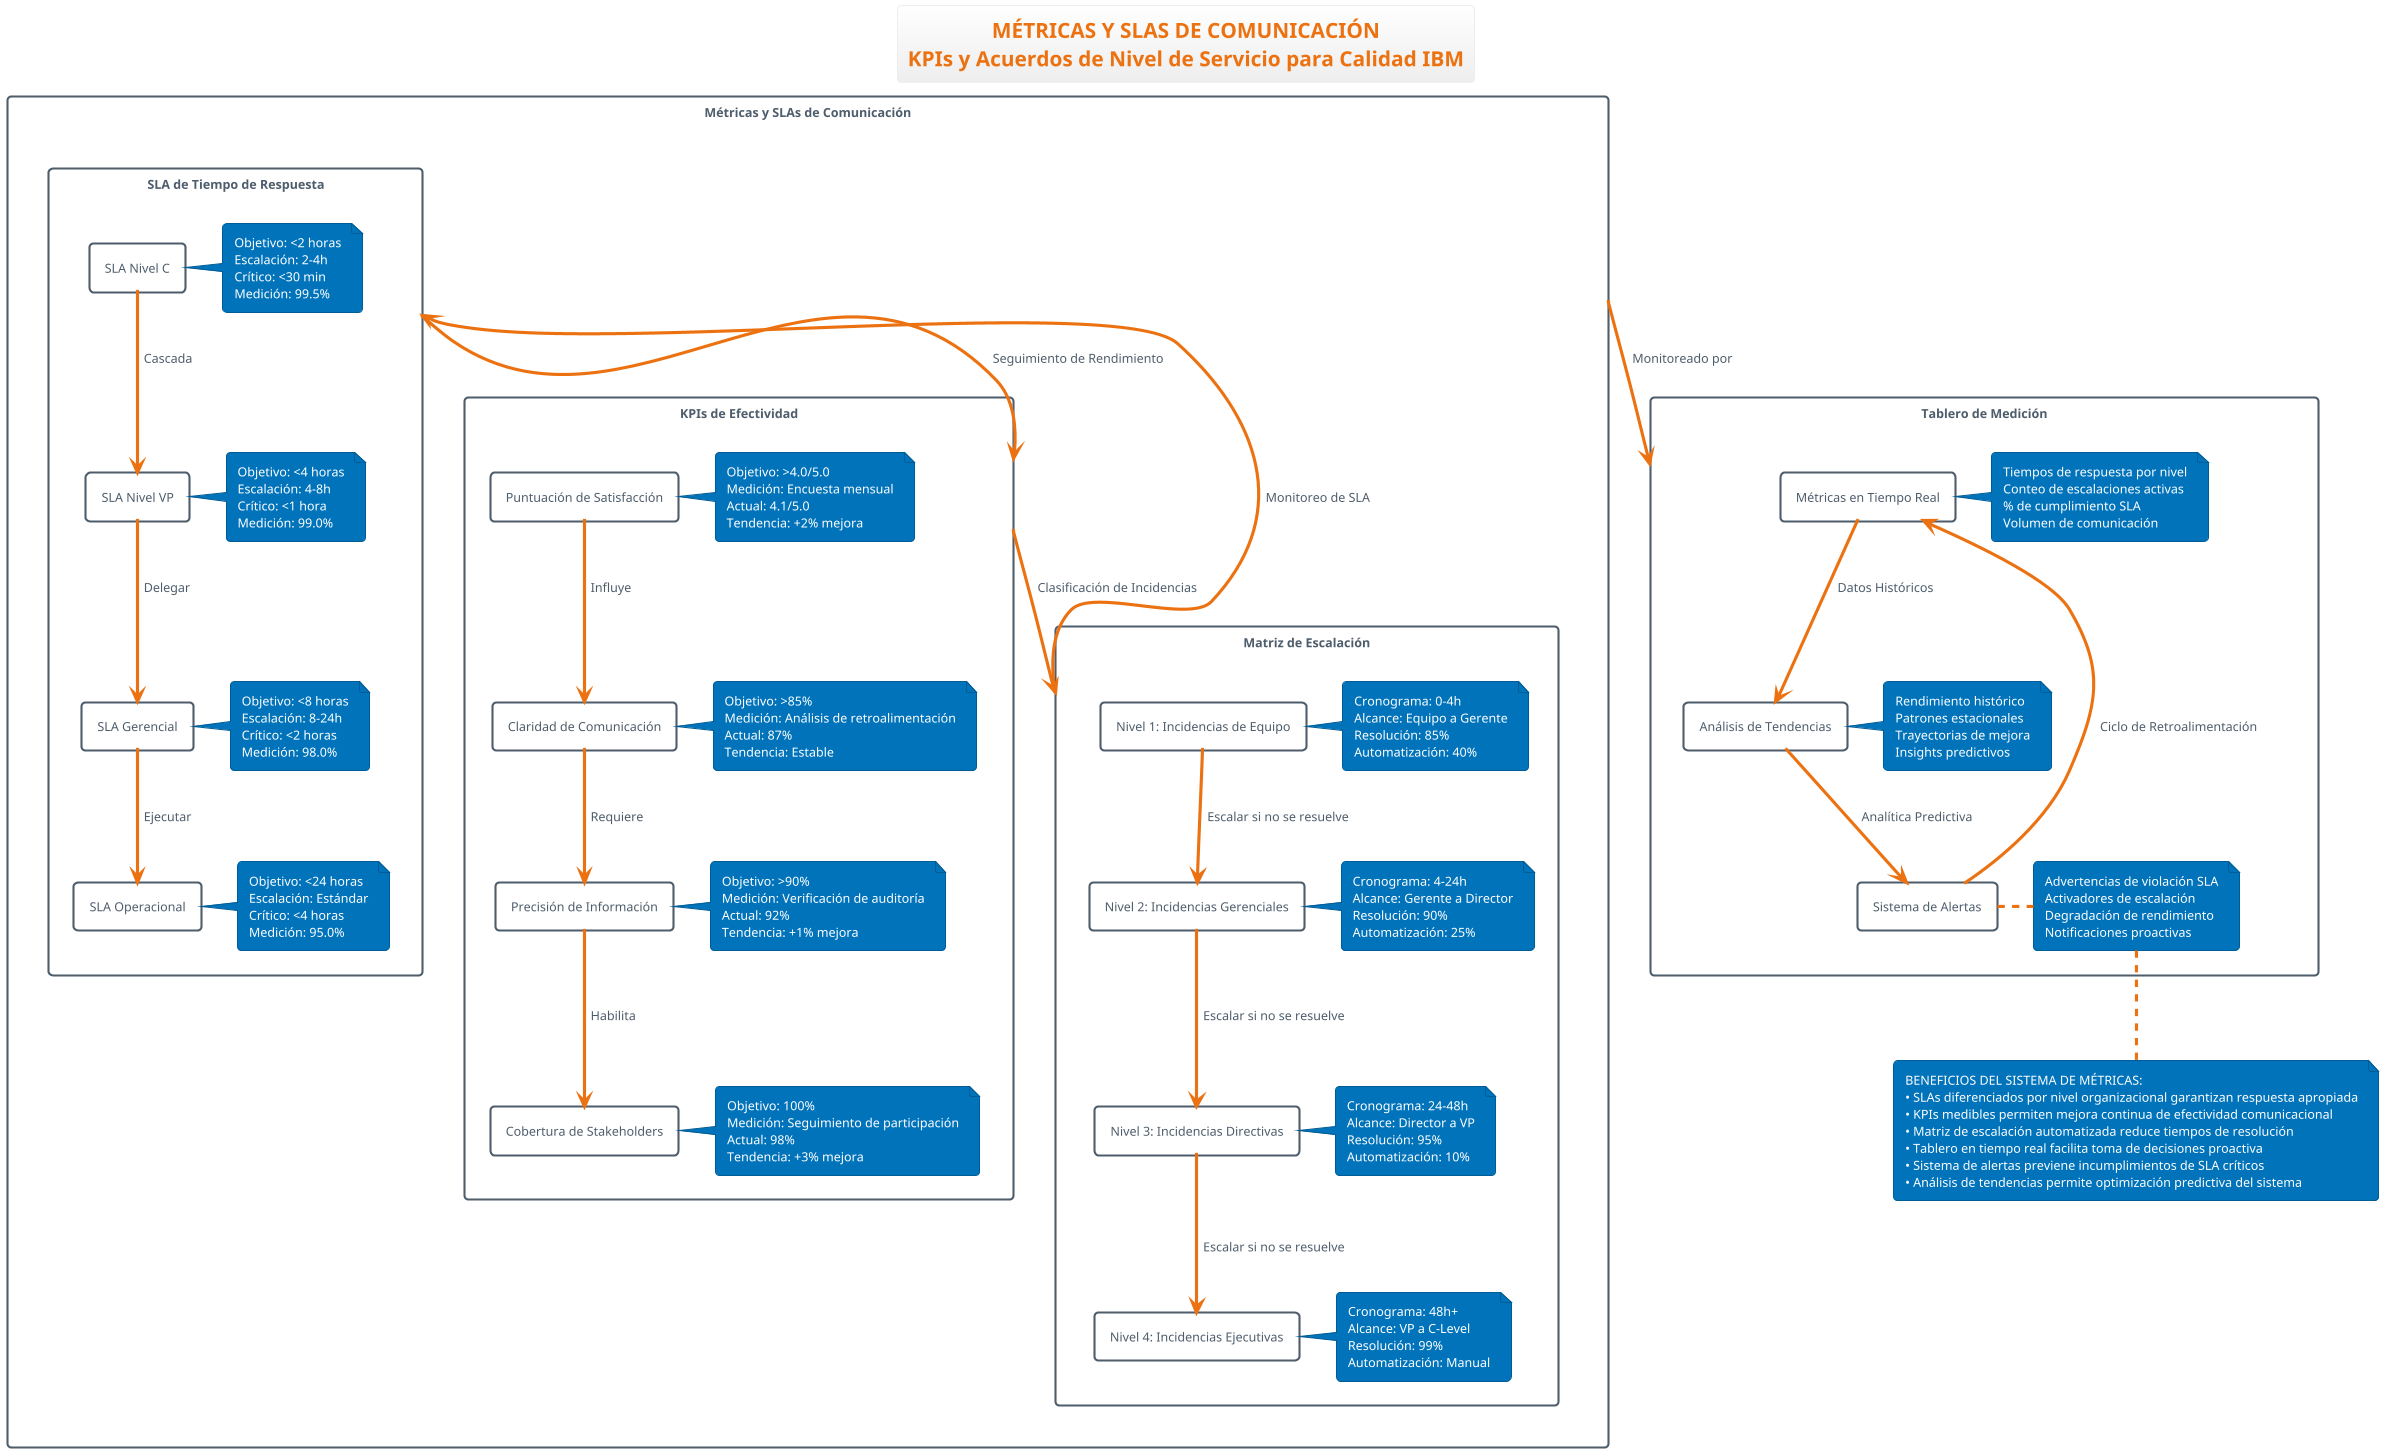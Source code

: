 @startuml communication-metrics-slas-simple
!theme aws-orange
top to bottom direction

title MÉTRICAS Y SLAS DE COMUNICACIÓN\nKPIs y Acuerdos de Nivel de Servicio para Calidad IBM

rectangle "Métricas y SLAs de Comunicación" as metrics {
    
    rectangle "SLA de Tiempo de Respuesta" as sla {
        rectangle "SLA Nivel C" as c_sla
        note right of c_sla : Objetivo: <2 horas\nEscalación: 2-4h\nCrítico: <30 min\nMedición: 99.5%
        
        rectangle "SLA Nivel VP" as vp_sla  
        note right of vp_sla : Objetivo: <4 horas\nEscalación: 4-8h\nCrítico: <1 hora\nMedición: 99.0%
        
        rectangle "SLA Gerencial" as mg_sla
        note right of mg_sla : Objetivo: <8 horas\nEscalación: 8-24h\nCrítico: <2 horas\nMedición: 98.0%
        
        rectangle "SLA Operacional" as op_sla
        note right of op_sla : Objetivo: <24 horas\nEscalación: Estándar\nCrítico: <4 horas\nMedición: 95.0%
        
        c_sla --> vp_sla : Cascada
        vp_sla --> mg_sla : Delegar
        mg_sla --> op_sla : Ejecutar
    }
    
    rectangle "KPIs de Efectividad" as kpis {
        rectangle "Puntuación de Satisfacción" as satisfaction
        note right of satisfaction : Objetivo: >4.0/5.0\nMedición: Encuesta mensual\nActual: 4.1/5.0\nTendencia: +2% mejora
        
        rectangle "Claridad de Comunicación" as clarity
        note right of clarity : Objetivo: >85%\nMedición: Análisis de retroalimentación\nActual: 87%\nTendencia: Estable
        
        rectangle "Precisión de Información" as accuracy
        note right of accuracy : Objetivo: >90%\nMedición: Verificación de auditoría\nActual: 92%\nTendencia: +1% mejora
        
        rectangle "Cobertura de Stakeholders" as coverage
        note right of coverage : Objetivo: 100%\nMedición: Seguimiento de participación\nActual: 98%\nTendencia: +3% mejora
        
        satisfaction --> clarity : Influye
        clarity --> accuracy : Requiere
        accuracy --> coverage : Habilita
    }
    
    rectangle "Matriz de Escalación" as matrix {
        rectangle "Nivel 1: Incidencias de Equipo" as level1
        note right of level1 : Cronograma: 0-4h\nAlcance: Equipo a Gerente\nResolución: 85%\nAutomatización: 40%
        
        rectangle "Nivel 2: Incidencias Gerenciales" as level2
        note right of level2 : Cronograma: 4-24h\nAlcance: Gerente a Director\nResolución: 90%\nAutomatización: 25%
        
        rectangle "Nivel 3: Incidencias Directivas" as level3
        note right of level3 : Cronograma: 24-48h\nAlcance: Director a VP\nResolución: 95%\nAutomatización: 10%
        
        rectangle "Nivel 4: Incidencias Ejecutivas" as level4
        note right of level4 : Cronograma: 48h+\nAlcance: VP a C-Level\nResolución: 99%\nAutomatización: Manual
        
        level1 --> level2 : Escalar si no se resuelve
        level2 --> level3 : Escalar si no se resuelve
        level3 --> level4 : Escalar si no se resuelve
    }
    
    sla --> kpis : Seguimiento de Rendimiento
    kpis --> matrix : Clasificación de Incidencias
    matrix --> sla : Monitoreo de SLA
}

rectangle "Tablero de Medición" as dashboard {
    rectangle "Métricas en Tiempo Real" as realtime
    note right of realtime : Tiempos de respuesta por nivel\nConteo de escalaciones activas\n% de cumplimiento SLA\nVolumen de comunicación
    
    rectangle "Análisis de Tendencias" as trends
    note right of trends : Rendimiento histórico\nPatrones estacionales\nTrayectorias de mejora\nInsights predictivos
    
    rectangle "Sistema de Alertas" as alerts
    note right of alerts : Advertencias de violación SLA\nActivadores de escalación\nDegradación de rendimiento\nNotificaciones proactivas
    
    realtime --> trends : Datos Históricos
    trends --> alerts : Analítica Predictiva
    alerts --> realtime : Ciclo de Retroalimentación
}

metrics --> dashboard : Monitoreado por

note bottom
BENEFICIOS DEL SISTEMA DE MÉTRICAS:
• SLAs diferenciados por nivel organizacional garantizan respuesta apropiada
• KPIs medibles permiten mejora continua de efectividad comunicacional
• Matriz de escalación automatizada reduce tiempos de resolución
• Tablero en tiempo real facilita toma de decisiones proactiva
• Sistema de alertas previene incumplimientos de SLA críticos
• Análisis de tendencias permite optimización predictiva del sistema
end note

@enduml